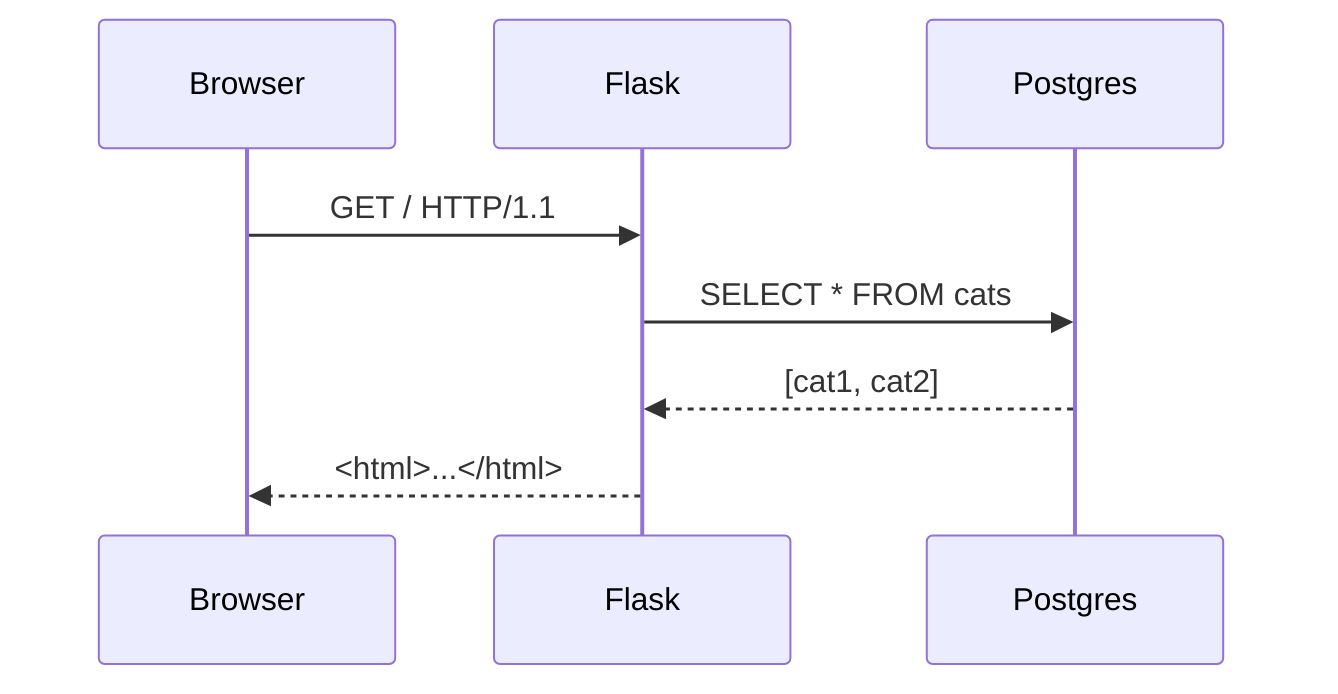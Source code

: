 sequenceDiagram
        participant Browser
        participant Flask
        participant Postgres
        Browser->>Flask: GET / HTTP/1.1
        Flask->>Postgres: SELECT * FROM cats
        Postgres-->>Flask: [cat1, cat2]
        Flask-->>Browser: <html>...</html>